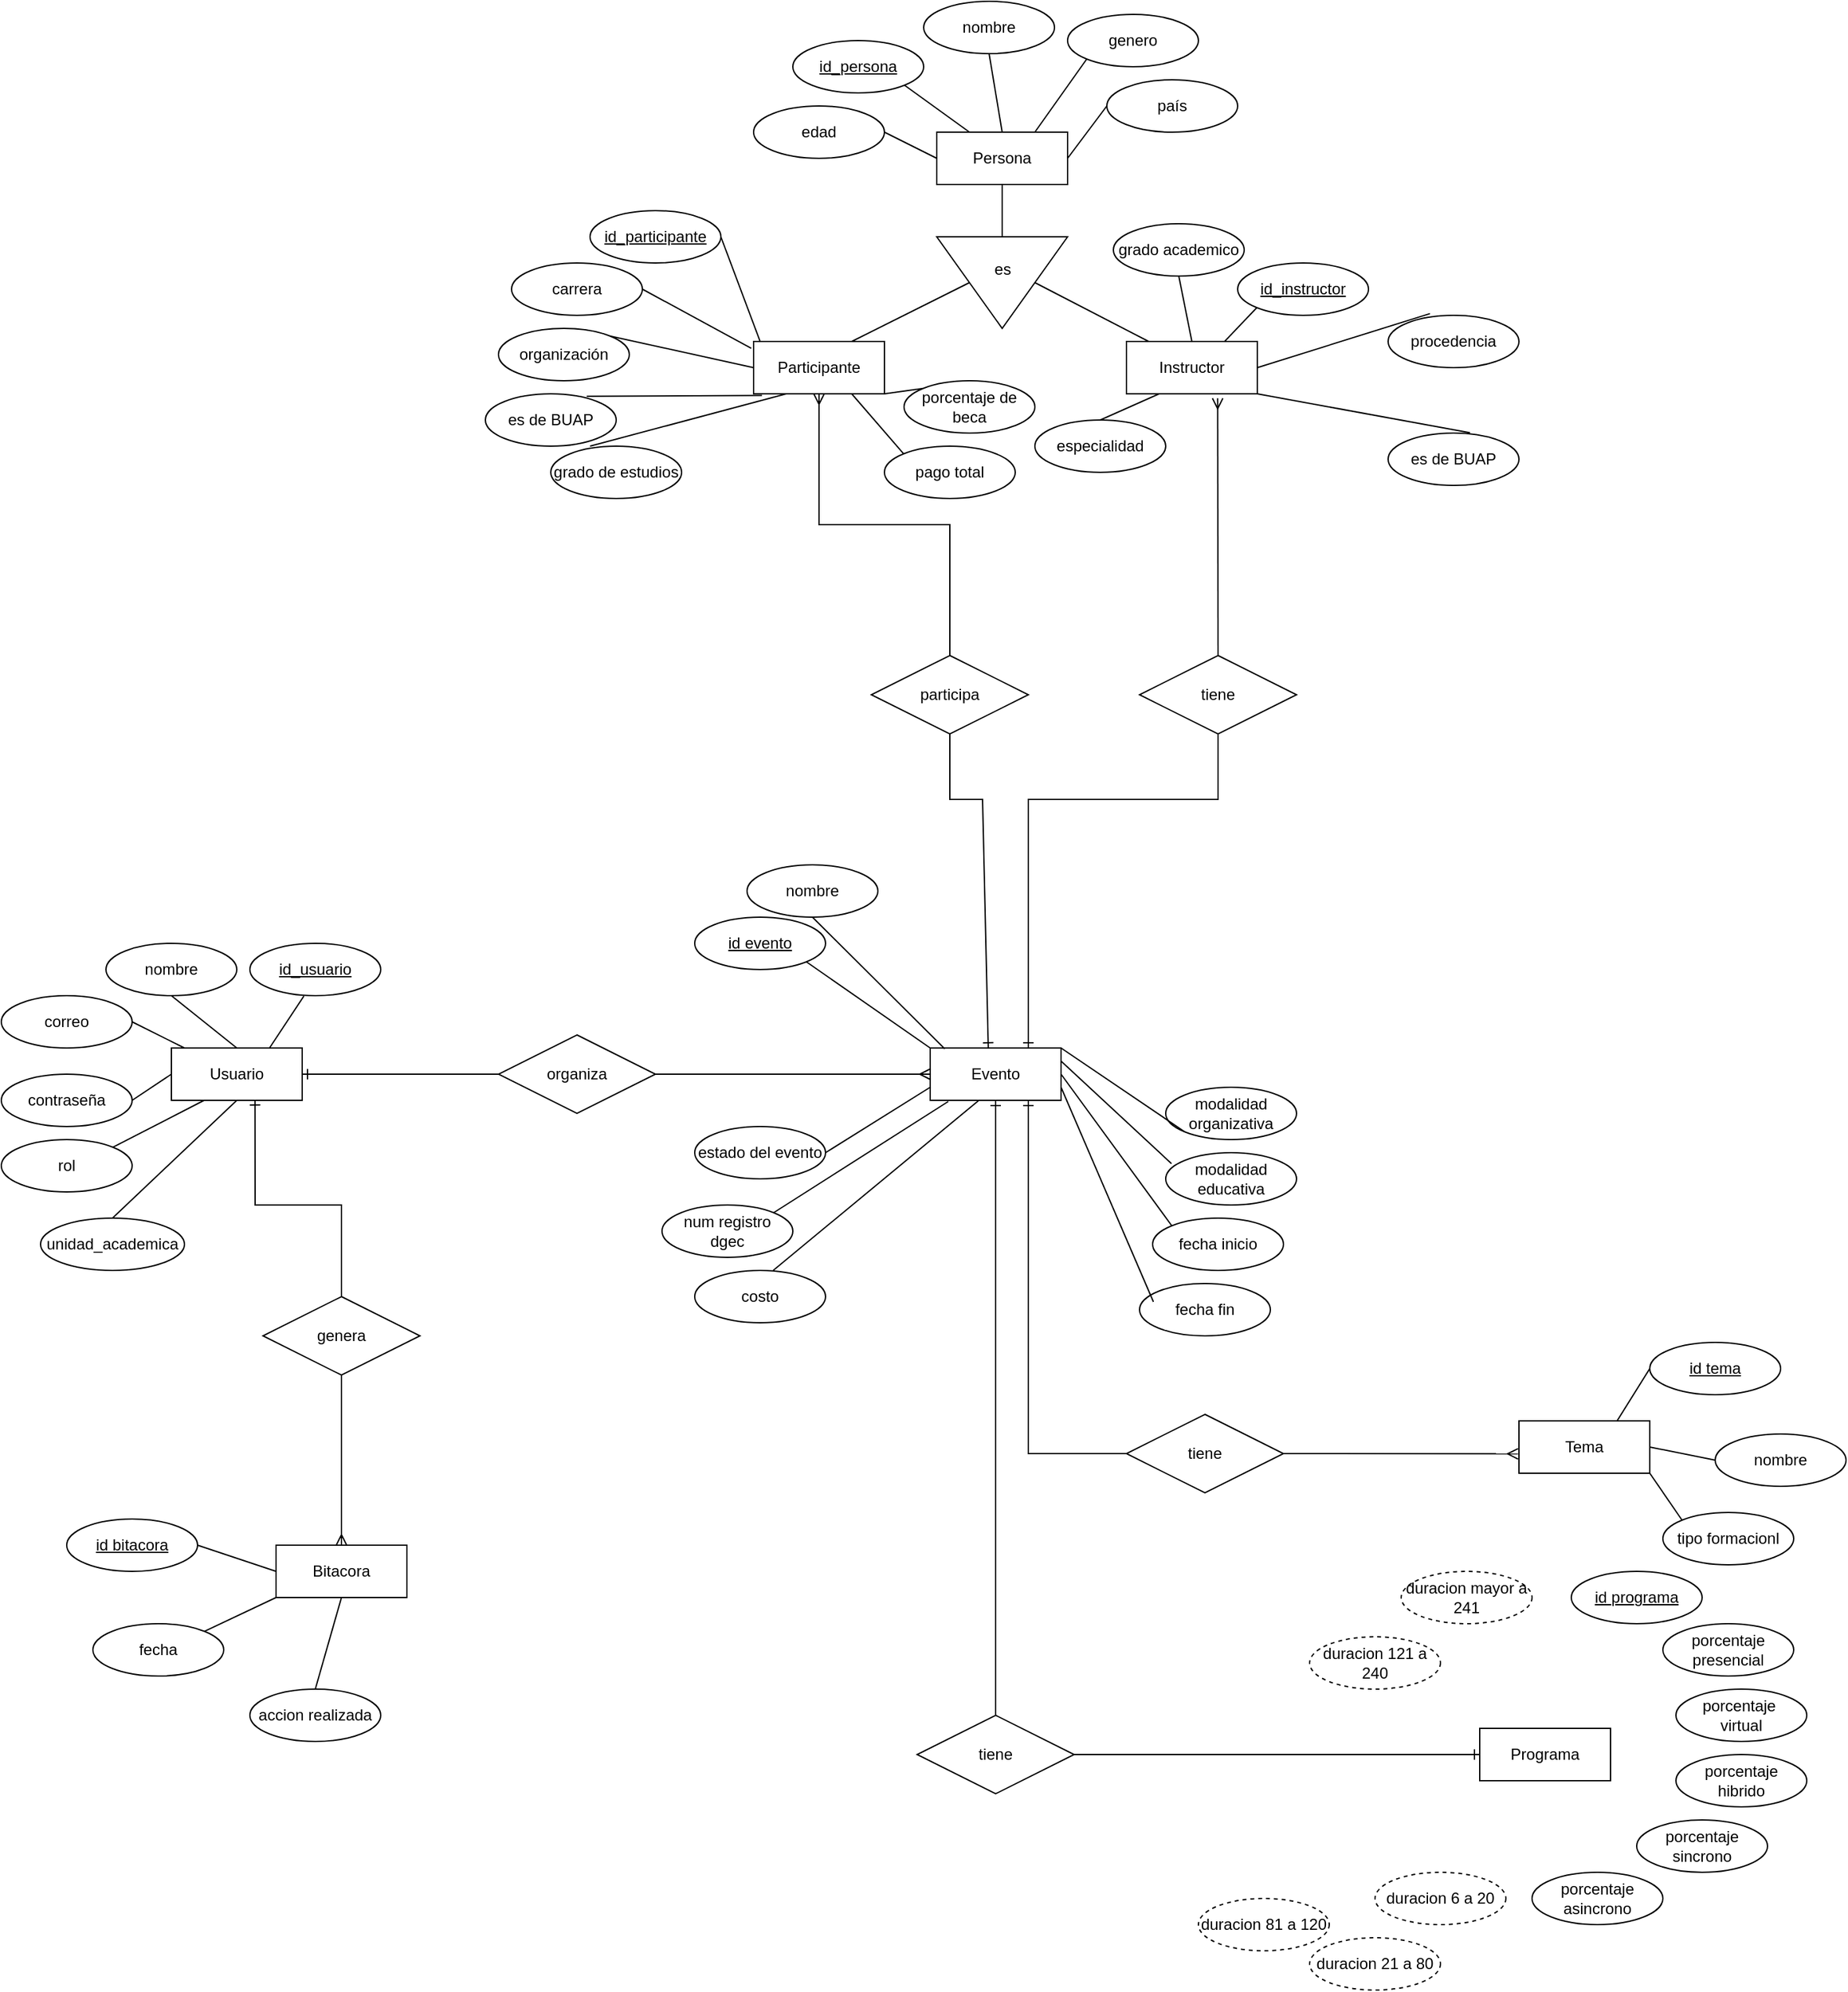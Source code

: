 <mxfile version="27.0.3">
  <diagram name="Página-1" id="GtNllCNhSOGcmxP8dNh7">
    <mxGraphModel dx="965" dy="611" grid="1" gridSize="10" guides="1" tooltips="1" connect="1" arrows="1" fold="1" page="1" pageScale="1" pageWidth="2000" pageHeight="2000" math="0" shadow="0">
      <root>
        <mxCell id="0" />
        <mxCell id="1" parent="0" />
        <mxCell id="Zq-a0WsmELB53_ukD6uO-1" value="Usuario" style="whiteSpace=wrap;html=1;align=center;" parent="1" vertex="1">
          <mxGeometry x="260" y="850" width="100" height="40" as="geometry" />
        </mxCell>
        <mxCell id="Zq-a0WsmELB53_ukD6uO-2" value="id_usuario" style="ellipse;whiteSpace=wrap;html=1;align=center;fontStyle=4;" parent="1" vertex="1">
          <mxGeometry x="320" y="770" width="100" height="40" as="geometry" />
        </mxCell>
        <mxCell id="Zq-a0WsmELB53_ukD6uO-3" value="correo" style="ellipse;whiteSpace=wrap;html=1;align=center;" parent="1" vertex="1">
          <mxGeometry x="130" y="810" width="100" height="40" as="geometry" />
        </mxCell>
        <mxCell id="H4DpFrZzo3JsJfzNB_zG-1" value="nombre" style="ellipse;whiteSpace=wrap;html=1;align=center;" vertex="1" parent="1">
          <mxGeometry x="210" y="770" width="100" height="40" as="geometry" />
        </mxCell>
        <mxCell id="H4DpFrZzo3JsJfzNB_zG-2" value="contraseña" style="ellipse;whiteSpace=wrap;html=1;align=center;" vertex="1" parent="1">
          <mxGeometry x="130" y="870" width="100" height="40" as="geometry" />
        </mxCell>
        <mxCell id="H4DpFrZzo3JsJfzNB_zG-3" value="rol" style="ellipse;whiteSpace=wrap;html=1;align=center;" vertex="1" parent="1">
          <mxGeometry x="130" y="920" width="100" height="40" as="geometry" />
        </mxCell>
        <mxCell id="H4DpFrZzo3JsJfzNB_zG-4" value="unidad_academica" style="ellipse;whiteSpace=wrap;html=1;align=center;" vertex="1" parent="1">
          <mxGeometry x="160" y="980" width="110" height="40" as="geometry" />
        </mxCell>
        <mxCell id="H4DpFrZzo3JsJfzNB_zG-6" value="" style="endArrow=none;html=1;rounded=0;exitX=0.75;exitY=0;exitDx=0;exitDy=0;entryX=0.413;entryY=1.006;entryDx=0;entryDy=0;entryPerimeter=0;" edge="1" parent="1" source="Zq-a0WsmELB53_ukD6uO-1" target="Zq-a0WsmELB53_ukD6uO-2">
          <mxGeometry relative="1" as="geometry">
            <mxPoint x="290" y="1030" as="sourcePoint" />
            <mxPoint x="450" y="1030" as="targetPoint" />
          </mxGeometry>
        </mxCell>
        <mxCell id="H4DpFrZzo3JsJfzNB_zG-7" value="" style="endArrow=none;html=1;rounded=0;exitX=0.5;exitY=0;exitDx=0;exitDy=0;entryX=0.5;entryY=1;entryDx=0;entryDy=0;" edge="1" parent="1" source="Zq-a0WsmELB53_ukD6uO-1" target="H4DpFrZzo3JsJfzNB_zG-1">
          <mxGeometry relative="1" as="geometry">
            <mxPoint x="345" y="860" as="sourcePoint" />
            <mxPoint x="371" y="820" as="targetPoint" />
          </mxGeometry>
        </mxCell>
        <mxCell id="H4DpFrZzo3JsJfzNB_zG-8" value="" style="endArrow=none;html=1;rounded=0;entryX=1;entryY=0.5;entryDx=0;entryDy=0;" edge="1" parent="1" source="Zq-a0WsmELB53_ukD6uO-1" target="Zq-a0WsmELB53_ukD6uO-3">
          <mxGeometry relative="1" as="geometry">
            <mxPoint x="320" y="860" as="sourcePoint" />
            <mxPoint x="270" y="820" as="targetPoint" />
          </mxGeometry>
        </mxCell>
        <mxCell id="H4DpFrZzo3JsJfzNB_zG-9" value="" style="endArrow=none;html=1;rounded=0;entryX=1;entryY=0.5;entryDx=0;entryDy=0;exitX=0;exitY=0.5;exitDx=0;exitDy=0;" edge="1" parent="1" source="Zq-a0WsmELB53_ukD6uO-1" target="H4DpFrZzo3JsJfzNB_zG-2">
          <mxGeometry relative="1" as="geometry">
            <mxPoint x="280" y="860" as="sourcePoint" />
            <mxPoint x="240" y="840" as="targetPoint" />
          </mxGeometry>
        </mxCell>
        <mxCell id="H4DpFrZzo3JsJfzNB_zG-10" value="" style="endArrow=none;html=1;rounded=0;entryX=1;entryY=0;entryDx=0;entryDy=0;exitX=0.25;exitY=1;exitDx=0;exitDy=0;" edge="1" parent="1" source="Zq-a0WsmELB53_ukD6uO-1" target="H4DpFrZzo3JsJfzNB_zG-3">
          <mxGeometry relative="1" as="geometry">
            <mxPoint x="270" y="880" as="sourcePoint" />
            <mxPoint x="240" y="900" as="targetPoint" />
          </mxGeometry>
        </mxCell>
        <mxCell id="H4DpFrZzo3JsJfzNB_zG-11" value="" style="endArrow=none;html=1;rounded=0;entryX=0.5;entryY=0;entryDx=0;entryDy=0;exitX=0.5;exitY=1;exitDx=0;exitDy=0;" edge="1" parent="1" source="Zq-a0WsmELB53_ukD6uO-1" target="H4DpFrZzo3JsJfzNB_zG-4">
          <mxGeometry relative="1" as="geometry">
            <mxPoint x="295" y="900" as="sourcePoint" />
            <mxPoint x="225" y="936" as="targetPoint" />
          </mxGeometry>
        </mxCell>
        <mxCell id="H4DpFrZzo3JsJfzNB_zG-12" value="Evento" style="whiteSpace=wrap;html=1;align=center;" vertex="1" parent="1">
          <mxGeometry x="840" y="850" width="100" height="40" as="geometry" />
        </mxCell>
        <mxCell id="H4DpFrZzo3JsJfzNB_zG-13" value="id evento" style="ellipse;whiteSpace=wrap;html=1;align=center;fontStyle=4;" vertex="1" parent="1">
          <mxGeometry x="660" y="750" width="100" height="40" as="geometry" />
        </mxCell>
        <mxCell id="H4DpFrZzo3JsJfzNB_zG-14" value="nombre" style="ellipse;whiteSpace=wrap;html=1;align=center;" vertex="1" parent="1">
          <mxGeometry x="700" y="710" width="100" height="40" as="geometry" />
        </mxCell>
        <mxCell id="H4DpFrZzo3JsJfzNB_zG-15" value="modalidad&lt;div&gt;organizativa&lt;/div&gt;" style="ellipse;whiteSpace=wrap;html=1;align=center;" vertex="1" parent="1">
          <mxGeometry x="1020" y="880" width="100" height="40" as="geometry" />
        </mxCell>
        <mxCell id="H4DpFrZzo3JsJfzNB_zG-16" value="modalidad&lt;div&gt;educativa&lt;/div&gt;" style="ellipse;whiteSpace=wrap;html=1;align=center;" vertex="1" parent="1">
          <mxGeometry x="1020" y="930" width="100" height="40" as="geometry" />
        </mxCell>
        <mxCell id="H4DpFrZzo3JsJfzNB_zG-17" value="fecha inicio" style="ellipse;whiteSpace=wrap;html=1;align=center;" vertex="1" parent="1">
          <mxGeometry x="1010" y="980" width="100" height="40" as="geometry" />
        </mxCell>
        <mxCell id="H4DpFrZzo3JsJfzNB_zG-18" value="fecha fin" style="ellipse;whiteSpace=wrap;html=1;align=center;" vertex="1" parent="1">
          <mxGeometry x="1000" y="1030" width="100" height="40" as="geometry" />
        </mxCell>
        <mxCell id="H4DpFrZzo3JsJfzNB_zG-19" value="estado del evento" style="ellipse;whiteSpace=wrap;html=1;align=center;" vertex="1" parent="1">
          <mxGeometry x="660" y="910" width="100" height="40" as="geometry" />
        </mxCell>
        <mxCell id="H4DpFrZzo3JsJfzNB_zG-20" value="num registro&lt;div&gt;dgec&lt;/div&gt;" style="ellipse;whiteSpace=wrap;html=1;align=center;" vertex="1" parent="1">
          <mxGeometry x="635" y="970" width="100" height="40" as="geometry" />
        </mxCell>
        <mxCell id="H4DpFrZzo3JsJfzNB_zG-21" value="costo" style="ellipse;whiteSpace=wrap;html=1;align=center;" vertex="1" parent="1">
          <mxGeometry x="660" y="1020" width="100" height="40" as="geometry" />
        </mxCell>
        <mxCell id="H4DpFrZzo3JsJfzNB_zG-22" value="" style="endArrow=none;html=1;rounded=0;exitX=0;exitY=0;exitDx=0;exitDy=0;entryX=1;entryY=1;entryDx=0;entryDy=0;" edge="1" parent="1" source="H4DpFrZzo3JsJfzNB_zG-12" target="H4DpFrZzo3JsJfzNB_zG-13">
          <mxGeometry relative="1" as="geometry">
            <mxPoint x="565" y="860" as="sourcePoint" />
            <mxPoint x="591" y="820" as="targetPoint" />
          </mxGeometry>
        </mxCell>
        <mxCell id="H4DpFrZzo3JsJfzNB_zG-23" value="" style="endArrow=none;html=1;rounded=0;exitX=0.111;exitY=0.015;exitDx=0;exitDy=0;entryX=0.5;entryY=1;entryDx=0;entryDy=0;exitPerimeter=0;" edge="1" parent="1" source="H4DpFrZzo3JsJfzNB_zG-12" target="H4DpFrZzo3JsJfzNB_zG-14">
          <mxGeometry relative="1" as="geometry">
            <mxPoint x="850" y="860" as="sourcePoint" />
            <mxPoint x="825" y="814" as="targetPoint" />
          </mxGeometry>
        </mxCell>
        <mxCell id="H4DpFrZzo3JsJfzNB_zG-24" value="" style="endArrow=none;html=1;rounded=0;exitX=1;exitY=0;exitDx=0;exitDy=0;entryX=0;entryY=1;entryDx=0;entryDy=0;" edge="1" parent="1" source="H4DpFrZzo3JsJfzNB_zG-12" target="H4DpFrZzo3JsJfzNB_zG-15">
          <mxGeometry relative="1" as="geometry">
            <mxPoint x="875" y="860" as="sourcePoint" />
            <mxPoint x="900" y="820" as="targetPoint" />
          </mxGeometry>
        </mxCell>
        <mxCell id="H4DpFrZzo3JsJfzNB_zG-25" value="" style="endArrow=none;html=1;rounded=0;entryX=0.044;entryY=0.209;entryDx=0;entryDy=0;entryPerimeter=0;" edge="1" parent="1" target="H4DpFrZzo3JsJfzNB_zG-16">
          <mxGeometry relative="1" as="geometry">
            <mxPoint x="940" y="860" as="sourcePoint" />
            <mxPoint x="985" y="814" as="targetPoint" />
          </mxGeometry>
        </mxCell>
        <mxCell id="H4DpFrZzo3JsJfzNB_zG-26" value="" style="endArrow=none;html=1;rounded=0;entryX=0;entryY=0;entryDx=0;entryDy=0;exitX=1;exitY=0.5;exitDx=0;exitDy=0;" edge="1" parent="1" source="H4DpFrZzo3JsJfzNB_zG-12" target="H4DpFrZzo3JsJfzNB_zG-17">
          <mxGeometry relative="1" as="geometry">
            <mxPoint x="950" y="870" as="sourcePoint" />
            <mxPoint x="1004" y="848" as="targetPoint" />
          </mxGeometry>
        </mxCell>
        <mxCell id="H4DpFrZzo3JsJfzNB_zG-27" value="" style="endArrow=none;html=1;rounded=0;entryX=0.106;entryY=0.35;entryDx=0;entryDy=0;exitX=1;exitY=0.75;exitDx=0;exitDy=0;entryPerimeter=0;" edge="1" parent="1" source="H4DpFrZzo3JsJfzNB_zG-12" target="H4DpFrZzo3JsJfzNB_zG-18">
          <mxGeometry relative="1" as="geometry">
            <mxPoint x="950" y="880" as="sourcePoint" />
            <mxPoint x="1005" y="906" as="targetPoint" />
          </mxGeometry>
        </mxCell>
        <mxCell id="H4DpFrZzo3JsJfzNB_zG-28" value="" style="endArrow=none;html=1;rounded=0;entryX=0.369;entryY=1.006;entryDx=0;entryDy=0;exitX=0.6;exitY=0;exitDx=0;exitDy=0;exitPerimeter=0;entryPerimeter=0;" edge="1" parent="1" source="H4DpFrZzo3JsJfzNB_zG-21" target="H4DpFrZzo3JsJfzNB_zG-12">
          <mxGeometry relative="1" as="geometry">
            <mxPoint x="960" y="890" as="sourcePoint" />
            <mxPoint x="1015" y="916" as="targetPoint" />
          </mxGeometry>
        </mxCell>
        <mxCell id="H4DpFrZzo3JsJfzNB_zG-29" value="" style="endArrow=none;html=1;rounded=0;entryX=0.138;entryY=1.022;entryDx=0;entryDy=0;exitX=1;exitY=0;exitDx=0;exitDy=0;entryPerimeter=0;" edge="1" parent="1" source="H4DpFrZzo3JsJfzNB_zG-20" target="H4DpFrZzo3JsJfzNB_zG-12">
          <mxGeometry relative="1" as="geometry">
            <mxPoint x="830" y="1010" as="sourcePoint" />
            <mxPoint x="887" y="900" as="targetPoint" />
          </mxGeometry>
        </mxCell>
        <mxCell id="H4DpFrZzo3JsJfzNB_zG-30" value="" style="endArrow=none;html=1;rounded=0;entryX=0;entryY=0.75;entryDx=0;entryDy=0;exitX=1;exitY=0.5;exitDx=0;exitDy=0;" edge="1" parent="1" source="H4DpFrZzo3JsJfzNB_zG-19" target="H4DpFrZzo3JsJfzNB_zG-12">
          <mxGeometry relative="1" as="geometry">
            <mxPoint x="815" y="966" as="sourcePoint" />
            <mxPoint x="864" y="901" as="targetPoint" />
          </mxGeometry>
        </mxCell>
        <mxCell id="H4DpFrZzo3JsJfzNB_zG-31" value="organiza" style="shape=rhombus;perimeter=rhombusPerimeter;whiteSpace=wrap;html=1;align=center;" vertex="1" parent="1">
          <mxGeometry x="510" y="840" width="120" height="60" as="geometry" />
        </mxCell>
        <mxCell id="H4DpFrZzo3JsJfzNB_zG-32" value="" style="edgeStyle=entityRelationEdgeStyle;fontSize=12;html=1;endArrow=ERone;endFill=1;rounded=0;exitX=0;exitY=0.5;exitDx=0;exitDy=0;entryX=1;entryY=0.5;entryDx=0;entryDy=0;" edge="1" parent="1" source="H4DpFrZzo3JsJfzNB_zG-31" target="Zq-a0WsmELB53_ukD6uO-1">
          <mxGeometry width="100" height="100" relative="1" as="geometry">
            <mxPoint x="570" y="1090" as="sourcePoint" />
            <mxPoint x="470" y="980" as="targetPoint" />
          </mxGeometry>
        </mxCell>
        <mxCell id="H4DpFrZzo3JsJfzNB_zG-33" value="" style="edgeStyle=entityRelationEdgeStyle;fontSize=12;html=1;endArrow=ERmany;rounded=0;entryX=0;entryY=0.5;entryDx=0;entryDy=0;exitX=1;exitY=0.5;exitDx=0;exitDy=0;" edge="1" parent="1" source="H4DpFrZzo3JsJfzNB_zG-31" target="H4DpFrZzo3JsJfzNB_zG-12">
          <mxGeometry width="100" height="100" relative="1" as="geometry">
            <mxPoint x="570" y="1090" as="sourcePoint" />
            <mxPoint x="670" y="990" as="targetPoint" />
          </mxGeometry>
        </mxCell>
        <mxCell id="H4DpFrZzo3JsJfzNB_zG-34" value="Persona" style="whiteSpace=wrap;html=1;align=center;" vertex="1" parent="1">
          <mxGeometry x="845" y="150" width="100" height="40" as="geometry" />
        </mxCell>
        <mxCell id="H4DpFrZzo3JsJfzNB_zG-35" value="id_persona" style="ellipse;whiteSpace=wrap;html=1;align=center;fontStyle=4;" vertex="1" parent="1">
          <mxGeometry x="735" y="80" width="100" height="40" as="geometry" />
        </mxCell>
        <mxCell id="H4DpFrZzo3JsJfzNB_zG-37" value="nombre" style="ellipse;whiteSpace=wrap;html=1;align=center;" vertex="1" parent="1">
          <mxGeometry x="835" y="50" width="100" height="40" as="geometry" />
        </mxCell>
        <mxCell id="H4DpFrZzo3JsJfzNB_zG-38" value="genero" style="ellipse;whiteSpace=wrap;html=1;align=center;" vertex="1" parent="1">
          <mxGeometry x="945" y="60" width="100" height="40" as="geometry" />
        </mxCell>
        <mxCell id="H4DpFrZzo3JsJfzNB_zG-39" value="país" style="ellipse;whiteSpace=wrap;html=1;align=center;" vertex="1" parent="1">
          <mxGeometry x="975" y="110" width="100" height="40" as="geometry" />
        </mxCell>
        <mxCell id="H4DpFrZzo3JsJfzNB_zG-40" value="edad" style="ellipse;whiteSpace=wrap;html=1;align=center;" vertex="1" parent="1">
          <mxGeometry x="705" y="130" width="100" height="40" as="geometry" />
        </mxCell>
        <mxCell id="H4DpFrZzo3JsJfzNB_zG-41" value="" style="endArrow=none;html=1;rounded=0;entryX=0;entryY=0.5;entryDx=0;entryDy=0;exitX=1;exitY=0.5;exitDx=0;exitDy=0;" edge="1" parent="1" source="H4DpFrZzo3JsJfzNB_zG-34" target="H4DpFrZzo3JsJfzNB_zG-39">
          <mxGeometry relative="1" as="geometry">
            <mxPoint x="1155" y="30" as="sourcePoint" />
            <mxPoint x="1212" y="-80" as="targetPoint" />
          </mxGeometry>
        </mxCell>
        <mxCell id="H4DpFrZzo3JsJfzNB_zG-42" value="" style="endArrow=none;html=1;rounded=0;entryX=0;entryY=1;entryDx=0;entryDy=0;exitX=0.75;exitY=0;exitDx=0;exitDy=0;" edge="1" parent="1" source="H4DpFrZzo3JsJfzNB_zG-34" target="H4DpFrZzo3JsJfzNB_zG-38">
          <mxGeometry relative="1" as="geometry">
            <mxPoint x="955" y="180" as="sourcePoint" />
            <mxPoint x="985" y="140" as="targetPoint" />
          </mxGeometry>
        </mxCell>
        <mxCell id="H4DpFrZzo3JsJfzNB_zG-43" value="" style="endArrow=none;html=1;rounded=0;entryX=0.5;entryY=1;entryDx=0;entryDy=0;exitX=0.5;exitY=0;exitDx=0;exitDy=0;" edge="1" parent="1" source="H4DpFrZzo3JsJfzNB_zG-34" target="H4DpFrZzo3JsJfzNB_zG-37">
          <mxGeometry relative="1" as="geometry">
            <mxPoint x="965" y="190" as="sourcePoint" />
            <mxPoint x="995" y="150" as="targetPoint" />
          </mxGeometry>
        </mxCell>
        <mxCell id="H4DpFrZzo3JsJfzNB_zG-44" value="" style="endArrow=none;html=1;rounded=0;entryX=1;entryY=1;entryDx=0;entryDy=0;exitX=0.25;exitY=0;exitDx=0;exitDy=0;" edge="1" parent="1" source="H4DpFrZzo3JsJfzNB_zG-34" target="H4DpFrZzo3JsJfzNB_zG-35">
          <mxGeometry relative="1" as="geometry">
            <mxPoint x="975" y="200" as="sourcePoint" />
            <mxPoint x="1005" y="160" as="targetPoint" />
          </mxGeometry>
        </mxCell>
        <mxCell id="H4DpFrZzo3JsJfzNB_zG-45" value="" style="endArrow=none;html=1;rounded=0;entryX=1;entryY=0.5;entryDx=0;entryDy=0;exitX=0;exitY=0.5;exitDx=0;exitDy=0;" edge="1" parent="1" source="H4DpFrZzo3JsJfzNB_zG-34" target="H4DpFrZzo3JsJfzNB_zG-40">
          <mxGeometry relative="1" as="geometry">
            <mxPoint x="985" y="210" as="sourcePoint" />
            <mxPoint x="1015" y="170" as="targetPoint" />
          </mxGeometry>
        </mxCell>
        <mxCell id="H4DpFrZzo3JsJfzNB_zG-47" value="" style="verticalLabelPosition=bottom;verticalAlign=top;html=1;shape=mxgraph.basic.acute_triangle;dx=0.5;rotation=-180;" vertex="1" parent="1">
          <mxGeometry x="845" y="230" width="100" height="70" as="geometry" />
        </mxCell>
        <mxCell id="H4DpFrZzo3JsJfzNB_zG-48" value="es" style="text;html=1;align=center;verticalAlign=middle;resizable=0;points=[];autosize=1;strokeColor=none;fillColor=none;" vertex="1" parent="1">
          <mxGeometry x="875" y="240" width="40" height="30" as="geometry" />
        </mxCell>
        <mxCell id="H4DpFrZzo3JsJfzNB_zG-50" value="" style="endArrow=none;html=1;rounded=0;entryX=0.5;entryY=1;entryDx=0;entryDy=0;exitX=0.5;exitY=1;exitDx=0;exitDy=0;exitPerimeter=0;" edge="1" parent="1" source="H4DpFrZzo3JsJfzNB_zG-47" target="H4DpFrZzo3JsJfzNB_zG-34">
          <mxGeometry relative="1" as="geometry">
            <mxPoint x="995" y="220" as="sourcePoint" />
            <mxPoint x="1025" y="180" as="targetPoint" />
          </mxGeometry>
        </mxCell>
        <mxCell id="H4DpFrZzo3JsJfzNB_zG-51" value="Participante" style="whiteSpace=wrap;html=1;align=center;" vertex="1" parent="1">
          <mxGeometry x="705" y="310" width="100" height="40" as="geometry" />
        </mxCell>
        <mxCell id="H4DpFrZzo3JsJfzNB_zG-55" value="" style="endArrow=none;html=1;rounded=0;entryX=0.187;entryY=0.022;entryDx=0;entryDy=0;exitX=0;exitY=0;exitDx=25;exitDy=35;exitPerimeter=0;entryPerimeter=0;" edge="1" parent="1" source="H4DpFrZzo3JsJfzNB_zG-47" target="H4DpFrZzo3JsJfzNB_zG-73">
          <mxGeometry relative="1" as="geometry">
            <mxPoint x="955" y="180" as="sourcePoint" />
            <mxPoint x="1000" y="310" as="targetPoint" />
          </mxGeometry>
        </mxCell>
        <mxCell id="H4DpFrZzo3JsJfzNB_zG-56" value="" style="endArrow=none;html=1;rounded=0;entryX=0;entryY=0;entryDx=75;entryDy=35;exitX=0.75;exitY=0;exitDx=0;exitDy=0;entryPerimeter=0;" edge="1" parent="1" source="H4DpFrZzo3JsJfzNB_zG-51" target="H4DpFrZzo3JsJfzNB_zG-47">
          <mxGeometry relative="1" as="geometry">
            <mxPoint x="930" y="275" as="sourcePoint" />
            <mxPoint x="1010" y="320" as="targetPoint" />
          </mxGeometry>
        </mxCell>
        <mxCell id="H4DpFrZzo3JsJfzNB_zG-57" value="id_participante" style="ellipse;whiteSpace=wrap;html=1;align=center;fontStyle=4;" vertex="1" parent="1">
          <mxGeometry x="580" y="210" width="100" height="40" as="geometry" />
        </mxCell>
        <mxCell id="H4DpFrZzo3JsJfzNB_zG-59" value="carrera" style="ellipse;whiteSpace=wrap;html=1;align=center;" vertex="1" parent="1">
          <mxGeometry x="520" y="250" width="100" height="40" as="geometry" />
        </mxCell>
        <mxCell id="H4DpFrZzo3JsJfzNB_zG-60" value="organización" style="ellipse;whiteSpace=wrap;html=1;align=center;" vertex="1" parent="1">
          <mxGeometry x="510" y="300" width="100" height="40" as="geometry" />
        </mxCell>
        <mxCell id="H4DpFrZzo3JsJfzNB_zG-61" value="es de BUAP" style="ellipse;whiteSpace=wrap;html=1;align=center;" vertex="1" parent="1">
          <mxGeometry x="500" y="350" width="100" height="40" as="geometry" />
        </mxCell>
        <mxCell id="H4DpFrZzo3JsJfzNB_zG-62" value="grado de estudios" style="ellipse;whiteSpace=wrap;html=1;align=center;" vertex="1" parent="1">
          <mxGeometry x="550" y="390" width="100" height="40" as="geometry" />
        </mxCell>
        <mxCell id="H4DpFrZzo3JsJfzNB_zG-64" value="porcentaje de beca" style="ellipse;whiteSpace=wrap;html=1;align=center;" vertex="1" parent="1">
          <mxGeometry x="820" y="340" width="100" height="40" as="geometry" />
        </mxCell>
        <mxCell id="H4DpFrZzo3JsJfzNB_zG-65" value="pago total" style="ellipse;whiteSpace=wrap;html=1;align=center;" vertex="1" parent="1">
          <mxGeometry x="805" y="390" width="100" height="40" as="geometry" />
        </mxCell>
        <mxCell id="H4DpFrZzo3JsJfzNB_zG-66" value="" style="endArrow=none;html=1;rounded=0;exitX=1;exitY=0.5;exitDx=0;exitDy=0;" edge="1" parent="1" source="H4DpFrZzo3JsJfzNB_zG-57">
          <mxGeometry relative="1" as="geometry">
            <mxPoint x="790" y="320" as="sourcePoint" />
            <mxPoint x="710" y="310" as="targetPoint" />
          </mxGeometry>
        </mxCell>
        <mxCell id="H4DpFrZzo3JsJfzNB_zG-67" value="" style="endArrow=none;html=1;rounded=0;entryX=-0.018;entryY=0.13;entryDx=0;entryDy=0;exitX=1;exitY=0.5;exitDx=0;exitDy=0;entryPerimeter=0;" edge="1" parent="1" source="H4DpFrZzo3JsJfzNB_zG-59" target="H4DpFrZzo3JsJfzNB_zG-51">
          <mxGeometry relative="1" as="geometry">
            <mxPoint x="660" y="280" as="sourcePoint" />
            <mxPoint x="727" y="322" as="targetPoint" />
          </mxGeometry>
        </mxCell>
        <mxCell id="H4DpFrZzo3JsJfzNB_zG-68" value="" style="endArrow=none;html=1;rounded=0;entryX=0;entryY=0.5;entryDx=0;entryDy=0;exitX=1;exitY=0;exitDx=0;exitDy=0;" edge="1" parent="1" source="H4DpFrZzo3JsJfzNB_zG-60" target="H4DpFrZzo3JsJfzNB_zG-51">
          <mxGeometry relative="1" as="geometry">
            <mxPoint x="660" y="330" as="sourcePoint" />
            <mxPoint x="713" y="325" as="targetPoint" />
          </mxGeometry>
        </mxCell>
        <mxCell id="H4DpFrZzo3JsJfzNB_zG-69" value="" style="endArrow=none;html=1;rounded=0;entryX=0.064;entryY=1.032;entryDx=0;entryDy=0;exitX=0.775;exitY=0.047;exitDx=0;exitDy=0;entryPerimeter=0;exitPerimeter=0;" edge="1" parent="1" source="H4DpFrZzo3JsJfzNB_zG-61" target="H4DpFrZzo3JsJfzNB_zG-51">
          <mxGeometry relative="1" as="geometry">
            <mxPoint x="660" y="376" as="sourcePoint" />
            <mxPoint x="715" y="340" as="targetPoint" />
          </mxGeometry>
        </mxCell>
        <mxCell id="H4DpFrZzo3JsJfzNB_zG-70" value="" style="endArrow=none;html=1;rounded=0;entryX=0.25;entryY=1;entryDx=0;entryDy=0;exitX=0.3;exitY=0;exitDx=0;exitDy=0;exitPerimeter=0;" edge="1" parent="1" source="H4DpFrZzo3JsJfzNB_zG-62" target="H4DpFrZzo3JsJfzNB_zG-51">
          <mxGeometry relative="1" as="geometry">
            <mxPoint x="670" y="386" as="sourcePoint" />
            <mxPoint x="725" y="350" as="targetPoint" />
          </mxGeometry>
        </mxCell>
        <mxCell id="H4DpFrZzo3JsJfzNB_zG-71" value="" style="endArrow=none;html=1;rounded=0;entryX=0.75;entryY=1;entryDx=0;entryDy=0;exitX=0;exitY=0;exitDx=0;exitDy=0;" edge="1" parent="1" source="H4DpFrZzo3JsJfzNB_zG-65" target="H4DpFrZzo3JsJfzNB_zG-51">
          <mxGeometry relative="1" as="geometry">
            <mxPoint x="740" y="440" as="sourcePoint" />
            <mxPoint x="740" y="360" as="targetPoint" />
          </mxGeometry>
        </mxCell>
        <mxCell id="H4DpFrZzo3JsJfzNB_zG-72" value="" style="endArrow=none;html=1;rounded=0;entryX=1;entryY=1;entryDx=0;entryDy=0;exitX=0;exitY=0;exitDx=0;exitDy=0;" edge="1" parent="1" source="H4DpFrZzo3JsJfzNB_zG-64" target="H4DpFrZzo3JsJfzNB_zG-51">
          <mxGeometry relative="1" as="geometry">
            <mxPoint x="750" y="450" as="sourcePoint" />
            <mxPoint x="750" y="370" as="targetPoint" />
          </mxGeometry>
        </mxCell>
        <mxCell id="H4DpFrZzo3JsJfzNB_zG-73" value="Instructor" style="whiteSpace=wrap;html=1;align=center;" vertex="1" parent="1">
          <mxGeometry x="990" y="310" width="100" height="40" as="geometry" />
        </mxCell>
        <mxCell id="H4DpFrZzo3JsJfzNB_zG-75" value="id_instructor" style="ellipse;whiteSpace=wrap;html=1;align=center;fontStyle=4;" vertex="1" parent="1">
          <mxGeometry x="1075" y="250" width="100" height="40" as="geometry" />
        </mxCell>
        <mxCell id="H4DpFrZzo3JsJfzNB_zG-76" value="grado academico" style="ellipse;whiteSpace=wrap;html=1;align=center;" vertex="1" parent="1">
          <mxGeometry x="980" y="220" width="100" height="40" as="geometry" />
        </mxCell>
        <mxCell id="H4DpFrZzo3JsJfzNB_zG-77" value="especialidad" style="ellipse;whiteSpace=wrap;html=1;align=center;" vertex="1" parent="1">
          <mxGeometry x="920" y="370" width="100" height="40" as="geometry" />
        </mxCell>
        <mxCell id="H4DpFrZzo3JsJfzNB_zG-78" value="es de BUAP" style="ellipse;whiteSpace=wrap;html=1;align=center;" vertex="1" parent="1">
          <mxGeometry x="1190" y="380" width="100" height="40" as="geometry" />
        </mxCell>
        <mxCell id="H4DpFrZzo3JsJfzNB_zG-79" value="procedencia" style="ellipse;whiteSpace=wrap;html=1;align=center;" vertex="1" parent="1">
          <mxGeometry x="1190" y="290" width="100" height="40" as="geometry" />
        </mxCell>
        <mxCell id="H4DpFrZzo3JsJfzNB_zG-90" value="" style="endArrow=none;html=1;rounded=0;entryX=0.5;entryY=0;entryDx=0;entryDy=0;exitX=0.5;exitY=1;exitDx=0;exitDy=0;" edge="1" parent="1" source="H4DpFrZzo3JsJfzNB_zG-76" target="H4DpFrZzo3JsJfzNB_zG-73">
          <mxGeometry relative="1" as="geometry">
            <mxPoint x="930" y="275" as="sourcePoint" />
            <mxPoint x="1019" y="321" as="targetPoint" />
          </mxGeometry>
        </mxCell>
        <mxCell id="H4DpFrZzo3JsJfzNB_zG-91" value="" style="endArrow=none;html=1;rounded=0;entryX=0.75;entryY=0;entryDx=0;entryDy=0;exitX=0;exitY=1;exitDx=0;exitDy=0;" edge="1" parent="1" source="H4DpFrZzo3JsJfzNB_zG-75" target="H4DpFrZzo3JsJfzNB_zG-73">
          <mxGeometry relative="1" as="geometry">
            <mxPoint x="1040" y="270" as="sourcePoint" />
            <mxPoint x="1050" y="320" as="targetPoint" />
          </mxGeometry>
        </mxCell>
        <mxCell id="H4DpFrZzo3JsJfzNB_zG-92" value="" style="endArrow=none;html=1;rounded=0;entryX=0.25;entryY=1;entryDx=0;entryDy=0;exitX=0.5;exitY=0;exitDx=0;exitDy=0;" edge="1" parent="1" source="H4DpFrZzo3JsJfzNB_zG-77" target="H4DpFrZzo3JsJfzNB_zG-73">
          <mxGeometry relative="1" as="geometry">
            <mxPoint x="1050" y="280" as="sourcePoint" />
            <mxPoint x="1060" y="330" as="targetPoint" />
          </mxGeometry>
        </mxCell>
        <mxCell id="H4DpFrZzo3JsJfzNB_zG-93" value="" style="endArrow=none;html=1;rounded=0;entryX=1;entryY=1;entryDx=0;entryDy=0;exitX=0.626;exitY=-0.006;exitDx=0;exitDy=0;exitPerimeter=0;" edge="1" parent="1" source="H4DpFrZzo3JsJfzNB_zG-78" target="H4DpFrZzo3JsJfzNB_zG-73">
          <mxGeometry relative="1" as="geometry">
            <mxPoint x="980" y="380" as="sourcePoint" />
            <mxPoint x="1025" y="360" as="targetPoint" />
          </mxGeometry>
        </mxCell>
        <mxCell id="H4DpFrZzo3JsJfzNB_zG-94" value="" style="endArrow=none;html=1;rounded=0;entryX=1;entryY=0.5;entryDx=0;entryDy=0;exitX=0.32;exitY=-0.033;exitDx=0;exitDy=0;exitPerimeter=0;" edge="1" parent="1" source="H4DpFrZzo3JsJfzNB_zG-79" target="H4DpFrZzo3JsJfzNB_zG-73">
          <mxGeometry relative="1" as="geometry">
            <mxPoint x="990" y="390" as="sourcePoint" />
            <mxPoint x="1035" y="370" as="targetPoint" />
          </mxGeometry>
        </mxCell>
        <mxCell id="H4DpFrZzo3JsJfzNB_zG-95" value="Programa" style="whiteSpace=wrap;html=1;align=center;" vertex="1" parent="1">
          <mxGeometry x="1260" y="1370" width="100" height="40" as="geometry" />
        </mxCell>
        <mxCell id="H4DpFrZzo3JsJfzNB_zG-97" value="id programa" style="ellipse;whiteSpace=wrap;html=1;align=center;fontStyle=4;" vertex="1" parent="1">
          <mxGeometry x="1330" y="1250" width="100" height="40" as="geometry" />
        </mxCell>
        <mxCell id="H4DpFrZzo3JsJfzNB_zG-99" value="porcentaje&lt;div&gt;presencial&lt;/div&gt;" style="ellipse;whiteSpace=wrap;html=1;align=center;" vertex="1" parent="1">
          <mxGeometry x="1400" y="1290" width="100" height="40" as="geometry" />
        </mxCell>
        <mxCell id="H4DpFrZzo3JsJfzNB_zG-100" value="porcentaje&amp;nbsp;&lt;div&gt;virtual&lt;/div&gt;" style="ellipse;whiteSpace=wrap;html=1;align=center;" vertex="1" parent="1">
          <mxGeometry x="1410" y="1340" width="100" height="40" as="geometry" />
        </mxCell>
        <mxCell id="H4DpFrZzo3JsJfzNB_zG-101" value="porcentaje&lt;div&gt;hibrido&lt;/div&gt;" style="ellipse;whiteSpace=wrap;html=1;align=center;" vertex="1" parent="1">
          <mxGeometry x="1410" y="1390" width="100" height="40" as="geometry" />
        </mxCell>
        <mxCell id="H4DpFrZzo3JsJfzNB_zG-102" value="porcentaje&lt;div&gt;sincrono&lt;/div&gt;" style="ellipse;whiteSpace=wrap;html=1;align=center;" vertex="1" parent="1">
          <mxGeometry x="1380" y="1440" width="100" height="40" as="geometry" />
        </mxCell>
        <mxCell id="H4DpFrZzo3JsJfzNB_zG-103" value="porcentaje&lt;div&gt;asincrono&lt;/div&gt;" style="ellipse;whiteSpace=wrap;html=1;align=center;" vertex="1" parent="1">
          <mxGeometry x="1300" y="1480" width="100" height="40" as="geometry" />
        </mxCell>
        <mxCell id="H4DpFrZzo3JsJfzNB_zG-104" value="duracion 6 a 20" style="ellipse;whiteSpace=wrap;html=1;align=center;dashed=1;" vertex="1" parent="1">
          <mxGeometry x="1180" y="1480" width="100" height="40" as="geometry" />
        </mxCell>
        <mxCell id="H4DpFrZzo3JsJfzNB_zG-105" value="duracion 21 a 80" style="ellipse;whiteSpace=wrap;html=1;align=center;dashed=1;" vertex="1" parent="1">
          <mxGeometry x="1130" y="1530" width="100" height="40" as="geometry" />
        </mxCell>
        <mxCell id="H4DpFrZzo3JsJfzNB_zG-106" value="duracion 81 a 120" style="ellipse;whiteSpace=wrap;html=1;align=center;dashed=1;" vertex="1" parent="1">
          <mxGeometry x="1045" y="1500" width="100" height="40" as="geometry" />
        </mxCell>
        <mxCell id="H4DpFrZzo3JsJfzNB_zG-107" value="duracion 121 a 240" style="ellipse;whiteSpace=wrap;html=1;align=center;dashed=1;" vertex="1" parent="1">
          <mxGeometry x="1130" y="1300" width="100" height="40" as="geometry" />
        </mxCell>
        <mxCell id="H4DpFrZzo3JsJfzNB_zG-108" value="duracion mayor a 241" style="ellipse;whiteSpace=wrap;html=1;align=center;dashed=1;" vertex="1" parent="1">
          <mxGeometry x="1200" y="1250" width="100" height="40" as="geometry" />
        </mxCell>
        <mxCell id="H4DpFrZzo3JsJfzNB_zG-109" value="Tema" style="whiteSpace=wrap;html=1;align=center;" vertex="1" parent="1">
          <mxGeometry x="1290" y="1135" width="100" height="40" as="geometry" />
        </mxCell>
        <mxCell id="H4DpFrZzo3JsJfzNB_zG-110" value="id tema" style="ellipse;whiteSpace=wrap;html=1;align=center;fontStyle=4;" vertex="1" parent="1">
          <mxGeometry x="1390" y="1075" width="100" height="40" as="geometry" />
        </mxCell>
        <mxCell id="H4DpFrZzo3JsJfzNB_zG-111" value="nombre" style="ellipse;whiteSpace=wrap;html=1;align=center;" vertex="1" parent="1">
          <mxGeometry x="1440" y="1145" width="100" height="40" as="geometry" />
        </mxCell>
        <mxCell id="H4DpFrZzo3JsJfzNB_zG-112" value="&lt;span style=&quot;background-color: transparent; color: light-dark(rgb(0, 0, 0), rgb(255, 255, 255));&quot;&gt;tipo formacionl&lt;/span&gt;" style="ellipse;whiteSpace=wrap;html=1;align=center;" vertex="1" parent="1">
          <mxGeometry x="1400" y="1205" width="100" height="40" as="geometry" />
        </mxCell>
        <mxCell id="H4DpFrZzo3JsJfzNB_zG-122" value="tiene" style="shape=rhombus;perimeter=rhombusPerimeter;whiteSpace=wrap;html=1;align=center;" vertex="1" parent="1">
          <mxGeometry x="830" y="1360" width="120" height="60" as="geometry" />
        </mxCell>
        <mxCell id="H4DpFrZzo3JsJfzNB_zG-125" value="" style="fontSize=12;html=1;endArrow=ERone;endFill=1;rounded=0;entryX=0.5;entryY=1;entryDx=0;entryDy=0;exitX=0.5;exitY=0;exitDx=0;exitDy=0;" edge="1" parent="1" source="H4DpFrZzo3JsJfzNB_zG-122" target="H4DpFrZzo3JsJfzNB_zG-12">
          <mxGeometry width="100" height="100" relative="1" as="geometry">
            <mxPoint x="740" y="1130" as="sourcePoint" />
            <mxPoint x="910" y="1130" as="targetPoint" />
          </mxGeometry>
        </mxCell>
        <mxCell id="H4DpFrZzo3JsJfzNB_zG-126" value="" style="fontSize=12;html=1;endArrow=ERone;endFill=1;rounded=0;entryX=0;entryY=0.5;entryDx=0;entryDy=0;exitX=1;exitY=0.5;exitDx=0;exitDy=0;" edge="1" parent="1" source="H4DpFrZzo3JsJfzNB_zG-122" target="H4DpFrZzo3JsJfzNB_zG-95">
          <mxGeometry width="100" height="100" relative="1" as="geometry">
            <mxPoint x="900" y="1370" as="sourcePoint" />
            <mxPoint x="900" y="900" as="targetPoint" />
          </mxGeometry>
        </mxCell>
        <mxCell id="H4DpFrZzo3JsJfzNB_zG-127" value="tiene" style="shape=rhombus;perimeter=rhombusPerimeter;whiteSpace=wrap;html=1;align=center;" vertex="1" parent="1">
          <mxGeometry x="990" y="1130" width="120" height="60" as="geometry" />
        </mxCell>
        <mxCell id="H4DpFrZzo3JsJfzNB_zG-129" value="" style="fontSize=12;html=1;endArrow=ERone;endFill=1;rounded=0;entryX=0.75;entryY=1;entryDx=0;entryDy=0;exitX=0;exitY=0.5;exitDx=0;exitDy=0;" edge="1" parent="1" source="H4DpFrZzo3JsJfzNB_zG-127" target="H4DpFrZzo3JsJfzNB_zG-12">
          <mxGeometry width="100" height="100" relative="1" as="geometry">
            <mxPoint x="900" y="1370" as="sourcePoint" />
            <mxPoint x="900" y="900" as="targetPoint" />
            <Array as="points">
              <mxPoint x="915" y="1160" />
            </Array>
          </mxGeometry>
        </mxCell>
        <mxCell id="H4DpFrZzo3JsJfzNB_zG-131" value="" style="fontSize=12;html=1;endArrow=ERmany;rounded=0;exitX=1;exitY=0.5;exitDx=0;exitDy=0;entryX=-0.007;entryY=0.629;entryDx=0;entryDy=0;entryPerimeter=0;" edge="1" parent="1" source="H4DpFrZzo3JsJfzNB_zG-127" target="H4DpFrZzo3JsJfzNB_zG-109">
          <mxGeometry width="100" height="100" relative="1" as="geometry">
            <mxPoint x="1100" y="1230" as="sourcePoint" />
            <mxPoint x="1280" y="1160" as="targetPoint" />
          </mxGeometry>
        </mxCell>
        <mxCell id="H4DpFrZzo3JsJfzNB_zG-132" value="Bitacora" style="whiteSpace=wrap;html=1;align=center;" vertex="1" parent="1">
          <mxGeometry x="340" y="1230" width="100" height="40" as="geometry" />
        </mxCell>
        <mxCell id="H4DpFrZzo3JsJfzNB_zG-133" value="id bitacora" style="ellipse;whiteSpace=wrap;html=1;align=center;fontStyle=4;" vertex="1" parent="1">
          <mxGeometry x="180" y="1210" width="100" height="40" as="geometry" />
        </mxCell>
        <mxCell id="H4DpFrZzo3JsJfzNB_zG-134" value="fecha" style="ellipse;whiteSpace=wrap;html=1;align=center;" vertex="1" parent="1">
          <mxGeometry x="200" y="1290" width="100" height="40" as="geometry" />
        </mxCell>
        <mxCell id="H4DpFrZzo3JsJfzNB_zG-135" value="accion realizada" style="ellipse;whiteSpace=wrap;html=1;align=center;" vertex="1" parent="1">
          <mxGeometry x="320" y="1340" width="100" height="40" as="geometry" />
        </mxCell>
        <mxCell id="H4DpFrZzo3JsJfzNB_zG-137" value="genera" style="shape=rhombus;perimeter=rhombusPerimeter;whiteSpace=wrap;html=1;align=center;" vertex="1" parent="1">
          <mxGeometry x="330" y="1040" width="120" height="60" as="geometry" />
        </mxCell>
        <mxCell id="H4DpFrZzo3JsJfzNB_zG-138" value="" style="fontSize=12;html=1;endArrow=ERone;endFill=1;rounded=0;entryX=0.639;entryY=0.989;entryDx=0;entryDy=0;entryPerimeter=0;" edge="1" parent="1" target="Zq-a0WsmELB53_ukD6uO-1">
          <mxGeometry width="100" height="100" relative="1" as="geometry">
            <mxPoint x="390" y="1040" as="sourcePoint" />
            <mxPoint x="540" y="910" as="targetPoint" />
            <Array as="points">
              <mxPoint x="390" y="970" />
              <mxPoint x="324" y="970" />
            </Array>
          </mxGeometry>
        </mxCell>
        <mxCell id="H4DpFrZzo3JsJfzNB_zG-139" value="" style="fontSize=12;html=1;endArrow=ERmany;rounded=0;exitX=0.5;exitY=1;exitDx=0;exitDy=0;entryX=0.5;entryY=0;entryDx=0;entryDy=0;" edge="1" parent="1" source="H4DpFrZzo3JsJfzNB_zG-137" target="H4DpFrZzo3JsJfzNB_zG-132">
          <mxGeometry width="100" height="100" relative="1" as="geometry">
            <mxPoint x="390" y="1230" as="sourcePoint" />
            <mxPoint x="490" y="1130" as="targetPoint" />
          </mxGeometry>
        </mxCell>
        <mxCell id="H4DpFrZzo3JsJfzNB_zG-140" value="" style="endArrow=none;html=1;rounded=0;exitX=1;exitY=0.5;exitDx=0;exitDy=0;entryX=0;entryY=0.5;entryDx=0;entryDy=0;" edge="1" parent="1" source="H4DpFrZzo3JsJfzNB_zG-133" target="H4DpFrZzo3JsJfzNB_zG-132">
          <mxGeometry relative="1" as="geometry">
            <mxPoint x="270" y="1260" as="sourcePoint" />
            <mxPoint x="430" y="1260" as="targetPoint" />
          </mxGeometry>
        </mxCell>
        <mxCell id="H4DpFrZzo3JsJfzNB_zG-141" value="" style="endArrow=none;html=1;rounded=0;exitX=1;exitY=0;exitDx=0;exitDy=0;entryX=0;entryY=1;entryDx=0;entryDy=0;" edge="1" parent="1" source="H4DpFrZzo3JsJfzNB_zG-134" target="H4DpFrZzo3JsJfzNB_zG-132">
          <mxGeometry relative="1" as="geometry">
            <mxPoint x="290" y="1240" as="sourcePoint" />
            <mxPoint x="350" y="1260" as="targetPoint" />
          </mxGeometry>
        </mxCell>
        <mxCell id="H4DpFrZzo3JsJfzNB_zG-142" value="" style="endArrow=none;html=1;rounded=0;exitX=0.5;exitY=0;exitDx=0;exitDy=0;entryX=0.5;entryY=1;entryDx=0;entryDy=0;" edge="1" parent="1" source="H4DpFrZzo3JsJfzNB_zG-135" target="H4DpFrZzo3JsJfzNB_zG-132">
          <mxGeometry relative="1" as="geometry">
            <mxPoint x="295" y="1306" as="sourcePoint" />
            <mxPoint x="350" y="1280" as="targetPoint" />
          </mxGeometry>
        </mxCell>
        <mxCell id="H4DpFrZzo3JsJfzNB_zG-143" value="" style="endArrow=none;html=1;rounded=0;entryX=0;entryY=0;entryDx=0;entryDy=0;exitX=1;exitY=1;exitDx=0;exitDy=0;" edge="1" parent="1" source="H4DpFrZzo3JsJfzNB_zG-109" target="H4DpFrZzo3JsJfzNB_zG-112">
          <mxGeometry relative="1" as="geometry">
            <mxPoint x="950" y="890" as="sourcePoint" />
            <mxPoint x="1021" y="1054" as="targetPoint" />
          </mxGeometry>
        </mxCell>
        <mxCell id="H4DpFrZzo3JsJfzNB_zG-144" value="" style="endArrow=none;html=1;rounded=0;entryX=0;entryY=0.5;entryDx=0;entryDy=0;exitX=1;exitY=0.5;exitDx=0;exitDy=0;" edge="1" parent="1" source="H4DpFrZzo3JsJfzNB_zG-109" target="H4DpFrZzo3JsJfzNB_zG-111">
          <mxGeometry relative="1" as="geometry">
            <mxPoint x="1400" y="1185" as="sourcePoint" />
            <mxPoint x="1425" y="1221" as="targetPoint" />
          </mxGeometry>
        </mxCell>
        <mxCell id="H4DpFrZzo3JsJfzNB_zG-145" value="" style="endArrow=none;html=1;rounded=0;entryX=0;entryY=0.5;entryDx=0;entryDy=0;exitX=0.75;exitY=0;exitDx=0;exitDy=0;" edge="1" parent="1" source="H4DpFrZzo3JsJfzNB_zG-109" target="H4DpFrZzo3JsJfzNB_zG-110">
          <mxGeometry relative="1" as="geometry">
            <mxPoint x="1410" y="1195" as="sourcePoint" />
            <mxPoint x="1435" y="1231" as="targetPoint" />
          </mxGeometry>
        </mxCell>
        <mxCell id="H4DpFrZzo3JsJfzNB_zG-146" value="tiene" style="shape=rhombus;perimeter=rhombusPerimeter;whiteSpace=wrap;html=1;align=center;" vertex="1" parent="1">
          <mxGeometry x="1000" y="550" width="120" height="60" as="geometry" />
        </mxCell>
        <mxCell id="H4DpFrZzo3JsJfzNB_zG-147" value="" style="fontSize=12;html=1;endArrow=ERone;endFill=1;rounded=0;entryX=0.75;entryY=0;entryDx=0;entryDy=0;exitX=0.5;exitY=1;exitDx=0;exitDy=0;" edge="1" parent="1" source="H4DpFrZzo3JsJfzNB_zG-146" target="H4DpFrZzo3JsJfzNB_zG-12">
          <mxGeometry width="100" height="100" relative="1" as="geometry">
            <mxPoint x="820" y="630" as="sourcePoint" />
            <mxPoint x="920" y="530" as="targetPoint" />
            <Array as="points">
              <mxPoint x="1060" y="660" />
              <mxPoint x="915" y="660" />
            </Array>
          </mxGeometry>
        </mxCell>
        <mxCell id="H4DpFrZzo3JsJfzNB_zG-148" value="" style="fontSize=12;html=1;endArrow=ERmany;rounded=0;entryX=0.697;entryY=1.084;entryDx=0;entryDy=0;exitX=0.5;exitY=0;exitDx=0;exitDy=0;entryPerimeter=0;" edge="1" parent="1" source="H4DpFrZzo3JsJfzNB_zG-146" target="H4DpFrZzo3JsJfzNB_zG-73">
          <mxGeometry width="100" height="100" relative="1" as="geometry">
            <mxPoint x="890" y="540" as="sourcePoint" />
            <mxPoint x="1070" y="430" as="targetPoint" />
          </mxGeometry>
        </mxCell>
        <mxCell id="H4DpFrZzo3JsJfzNB_zG-149" value="participa" style="shape=rhombus;perimeter=rhombusPerimeter;whiteSpace=wrap;html=1;align=center;" vertex="1" parent="1">
          <mxGeometry x="795" y="550" width="120" height="60" as="geometry" />
        </mxCell>
        <mxCell id="H4DpFrZzo3JsJfzNB_zG-150" value="" style="fontSize=12;html=1;endArrow=ERmany;rounded=0;entryX=0.5;entryY=1;entryDx=0;entryDy=0;exitX=0.5;exitY=0;exitDx=0;exitDy=0;" edge="1" parent="1" source="H4DpFrZzo3JsJfzNB_zG-149" target="H4DpFrZzo3JsJfzNB_zG-51">
          <mxGeometry width="100" height="100" relative="1" as="geometry">
            <mxPoint x="1070" y="560" as="sourcePoint" />
            <mxPoint x="1070" y="363" as="targetPoint" />
            <Array as="points">
              <mxPoint x="855" y="450" />
              <mxPoint x="755" y="450" />
            </Array>
          </mxGeometry>
        </mxCell>
        <mxCell id="H4DpFrZzo3JsJfzNB_zG-152" value="" style="fontSize=12;html=1;endArrow=ERone;endFill=1;rounded=0;entryX=0.75;entryY=0;entryDx=0;entryDy=0;exitX=0.5;exitY=1;exitDx=0;exitDy=0;" edge="1" parent="1" source="H4DpFrZzo3JsJfzNB_zG-149">
          <mxGeometry width="100" height="100" relative="1" as="geometry">
            <mxPoint x="884.38" y="570" as="sourcePoint" />
            <mxPoint x="884.38" y="850" as="targetPoint" />
            <Array as="points">
              <mxPoint x="855" y="660" />
              <mxPoint x="880" y="660" />
            </Array>
          </mxGeometry>
        </mxCell>
      </root>
    </mxGraphModel>
  </diagram>
</mxfile>
